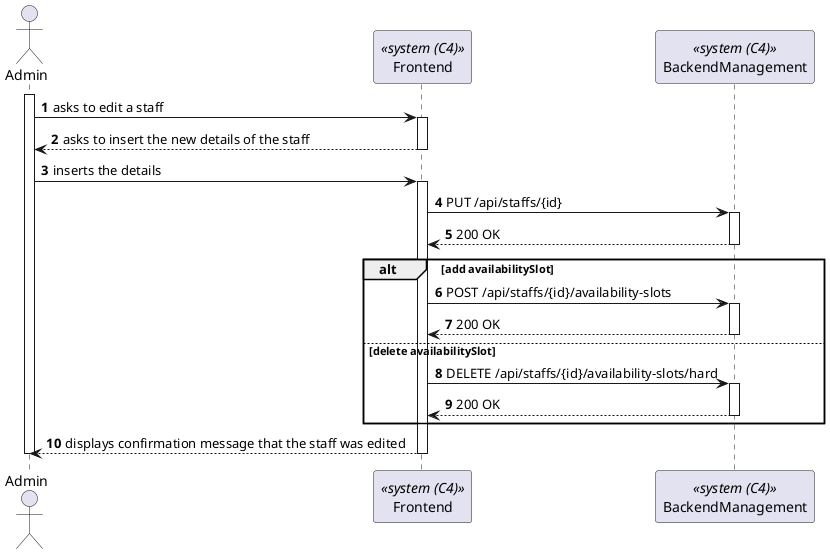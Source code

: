 @startuml

autonumber
actor Admin as "Admin"
participant Frontend as "Frontend" <<system (C4)>>
participant Backend as "BackendManagement" <<system (C4)>>

activate Admin
    Admin -> Frontend : asks to edit a staff
    activate Frontend
        Frontend --> Admin : asks to insert the new details of the staff
    
    deactivate Frontend
    Admin -> Frontend : inserts the details
    activate Frontend
    
        Frontend-> Backend : PUT /api/staffs/{id}
        activate Backend
            Frontend <-- Backend : 200 OK
        deactivate Backend

        alt add availabilitySlot
            Frontend-> Backend : POST /api/staffs/{id}/availability-slots
            activate Backend
                Frontend <-- Backend : 200 OK
            deactivate Backend
        else delete availabilitySlot
            Frontend-> Backend : DELETE /api/staffs/{id}/availability-slots/hard
            activate Backend
                Frontend <-- Backend : 200 OK
            deactivate Backend
        end

    Frontend --> Admin : displays confirmation message that the staff was edited
    
    deactivate Frontend
    deactivate Admin
@enduml
